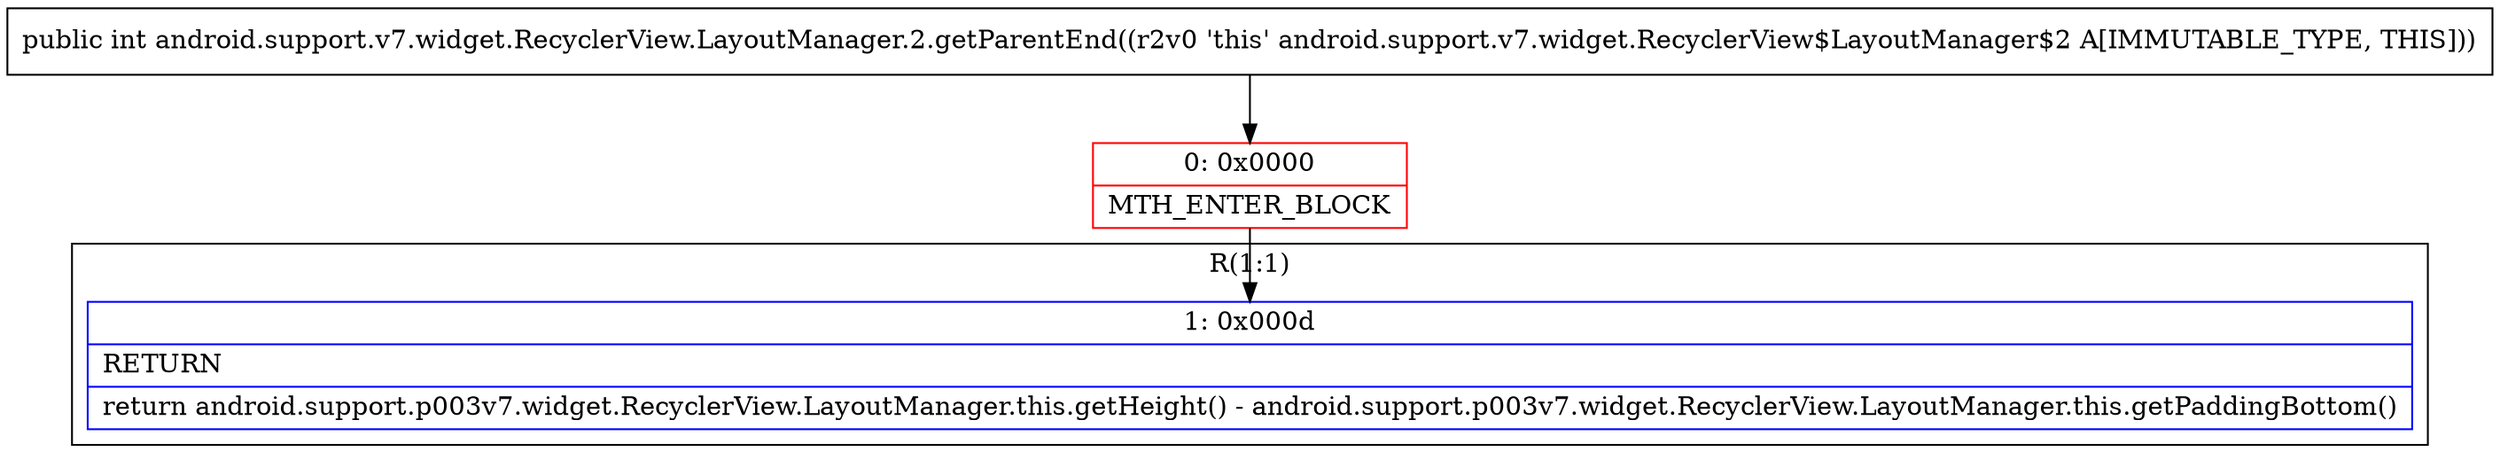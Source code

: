 digraph "CFG forandroid.support.v7.widget.RecyclerView.LayoutManager.2.getParentEnd()I" {
subgraph cluster_Region_631150738 {
label = "R(1:1)";
node [shape=record,color=blue];
Node_1 [shape=record,label="{1\:\ 0x000d|RETURN\l|return android.support.p003v7.widget.RecyclerView.LayoutManager.this.getHeight() \- android.support.p003v7.widget.RecyclerView.LayoutManager.this.getPaddingBottom()\l}"];
}
Node_0 [shape=record,color=red,label="{0\:\ 0x0000|MTH_ENTER_BLOCK\l}"];
MethodNode[shape=record,label="{public int android.support.v7.widget.RecyclerView.LayoutManager.2.getParentEnd((r2v0 'this' android.support.v7.widget.RecyclerView$LayoutManager$2 A[IMMUTABLE_TYPE, THIS])) }"];
MethodNode -> Node_0;
Node_0 -> Node_1;
}

